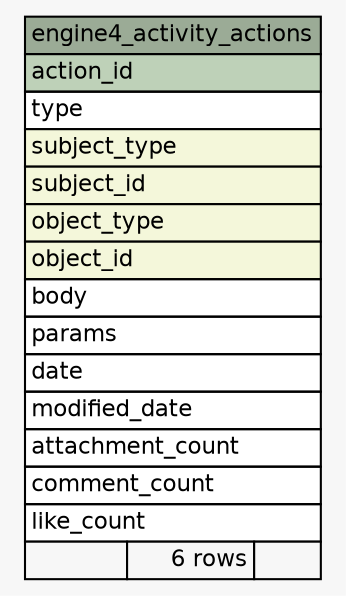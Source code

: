 // dot 2.38.0 on Windows 10 10.0
// SchemaSpy rev 590
digraph "engine4_activity_actions" {
  graph [
    rankdir="RL"
    bgcolor="#f7f7f7"
    nodesep="0.18"
    ranksep="0.46"
    fontname="Helvetica"
    fontsize="11"
  ];
  node [
    fontname="Helvetica"
    fontsize="11"
    shape="plaintext"
  ];
  edge [
    arrowsize="0.8"
  ];
  "engine4_activity_actions" [
    label=<
    <TABLE BORDER="0" CELLBORDER="1" CELLSPACING="0" BGCOLOR="#ffffff">
      <TR><TD COLSPAN="3" BGCOLOR="#9bab96" ALIGN="CENTER">engine4_activity_actions</TD></TR>
      <TR><TD PORT="action_id" COLSPAN="3" BGCOLOR="#bed1b8" ALIGN="LEFT">action_id</TD></TR>
      <TR><TD PORT="type" COLSPAN="3" ALIGN="LEFT">type</TD></TR>
      <TR><TD PORT="subject_type" COLSPAN="3" BGCOLOR="#f4f7da" ALIGN="LEFT">subject_type</TD></TR>
      <TR><TD PORT="subject_id" COLSPAN="3" BGCOLOR="#f4f7da" ALIGN="LEFT">subject_id</TD></TR>
      <TR><TD PORT="object_type" COLSPAN="3" BGCOLOR="#f4f7da" ALIGN="LEFT">object_type</TD></TR>
      <TR><TD PORT="object_id" COLSPAN="3" BGCOLOR="#f4f7da" ALIGN="LEFT">object_id</TD></TR>
      <TR><TD PORT="body" COLSPAN="3" ALIGN="LEFT">body</TD></TR>
      <TR><TD PORT="params" COLSPAN="3" ALIGN="LEFT">params</TD></TR>
      <TR><TD PORT="date" COLSPAN="3" ALIGN="LEFT">date</TD></TR>
      <TR><TD PORT="modified_date" COLSPAN="3" ALIGN="LEFT">modified_date</TD></TR>
      <TR><TD PORT="attachment_count" COLSPAN="3" ALIGN="LEFT">attachment_count</TD></TR>
      <TR><TD PORT="comment_count" COLSPAN="3" ALIGN="LEFT">comment_count</TD></TR>
      <TR><TD PORT="like_count" COLSPAN="3" ALIGN="LEFT">like_count</TD></TR>
      <TR><TD ALIGN="LEFT" BGCOLOR="#f7f7f7">  </TD><TD ALIGN="RIGHT" BGCOLOR="#f7f7f7">6 rows</TD><TD ALIGN="RIGHT" BGCOLOR="#f7f7f7">  </TD></TR>
    </TABLE>>
    URL="tables/engine4_activity_actions.html"
    tooltip="engine4_activity_actions"
  ];
}
